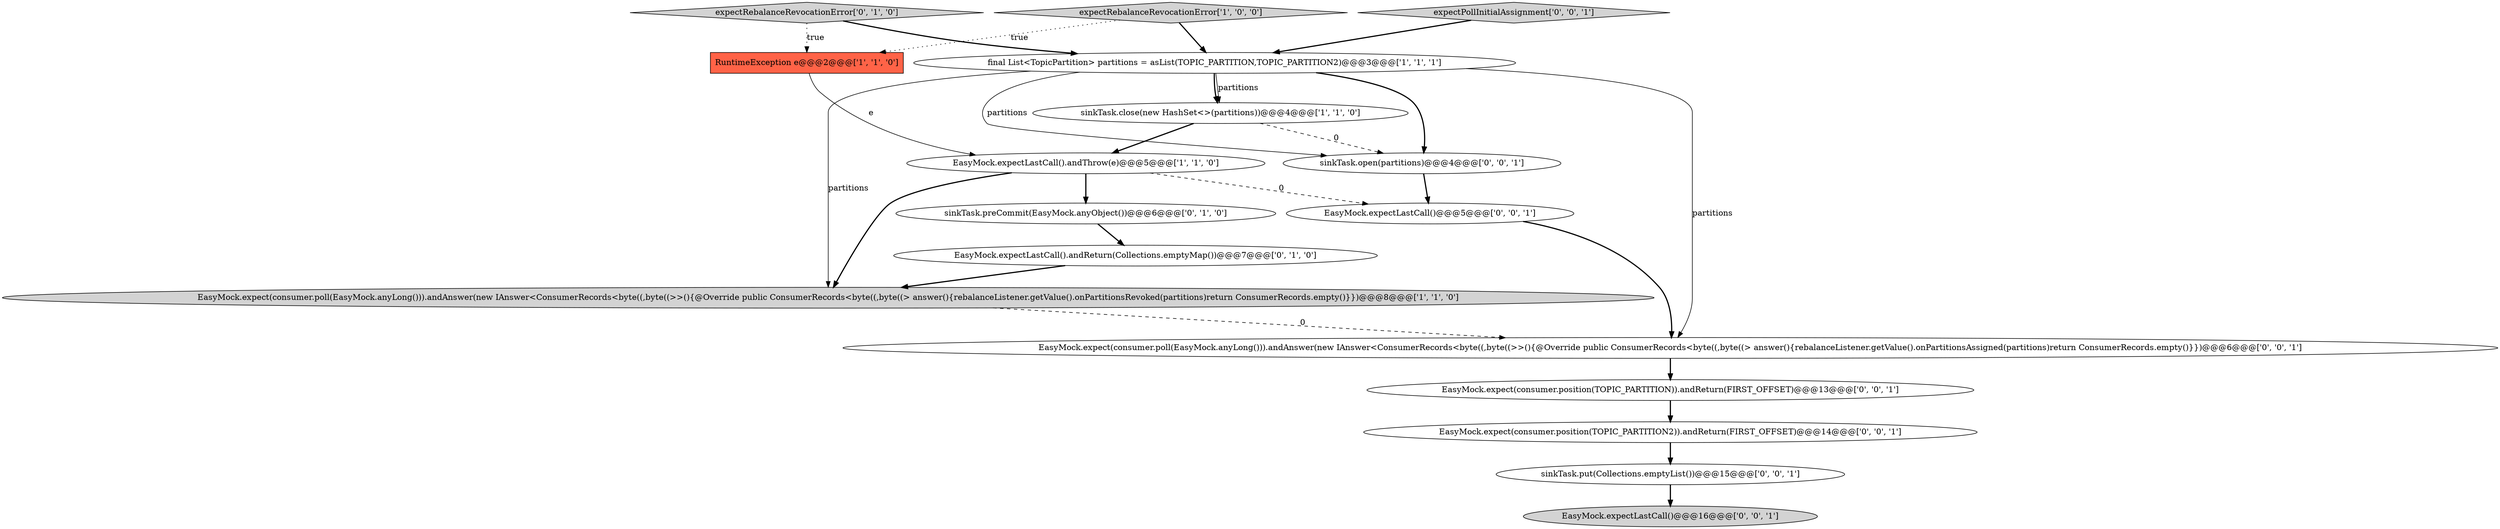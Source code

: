digraph {
9 [style = filled, label = "sinkTask.put(Collections.emptyList())@@@15@@@['0', '0', '1']", fillcolor = white, shape = ellipse image = "AAA0AAABBB3BBB"];
6 [style = filled, label = "EasyMock.expectLastCall().andReturn(Collections.emptyMap())@@@7@@@['0', '1', '0']", fillcolor = white, shape = ellipse image = "AAA1AAABBB2BBB"];
12 [style = filled, label = "expectPollInitialAssignment['0', '0', '1']", fillcolor = lightgray, shape = diamond image = "AAA0AAABBB3BBB"];
3 [style = filled, label = "expectRebalanceRevocationError['1', '0', '0']", fillcolor = lightgray, shape = diamond image = "AAA0AAABBB1BBB"];
1 [style = filled, label = "RuntimeException e@@@2@@@['1', '1', '0']", fillcolor = tomato, shape = box image = "AAA0AAABBB1BBB"];
4 [style = filled, label = "final List<TopicPartition> partitions = asList(TOPIC_PARTITION,TOPIC_PARTITION2)@@@3@@@['1', '1', '1']", fillcolor = white, shape = ellipse image = "AAA0AAABBB1BBB"];
2 [style = filled, label = "EasyMock.expectLastCall().andThrow(e)@@@5@@@['1', '1', '0']", fillcolor = white, shape = ellipse image = "AAA0AAABBB1BBB"];
8 [style = filled, label = "sinkTask.preCommit(EasyMock.anyObject())@@@6@@@['0', '1', '0']", fillcolor = white, shape = ellipse image = "AAA1AAABBB2BBB"];
0 [style = filled, label = "sinkTask.close(new HashSet<>(partitions))@@@4@@@['1', '1', '0']", fillcolor = white, shape = ellipse image = "AAA0AAABBB1BBB"];
5 [style = filled, label = "EasyMock.expect(consumer.poll(EasyMock.anyLong())).andAnswer(new IAnswer<ConsumerRecords<byte((,byte((>>(){@Override public ConsumerRecords<byte((,byte((> answer(){rebalanceListener.getValue().onPartitionsRevoked(partitions)return ConsumerRecords.empty()}})@@@8@@@['1', '1', '0']", fillcolor = lightgray, shape = ellipse image = "AAA0AAABBB1BBB"];
14 [style = filled, label = "EasyMock.expectLastCall()@@@16@@@['0', '0', '1']", fillcolor = lightgray, shape = ellipse image = "AAA0AAABBB3BBB"];
13 [style = filled, label = "EasyMock.expect(consumer.poll(EasyMock.anyLong())).andAnswer(new IAnswer<ConsumerRecords<byte((,byte((>>(){@Override public ConsumerRecords<byte((,byte((> answer(){rebalanceListener.getValue().onPartitionsAssigned(partitions)return ConsumerRecords.empty()}})@@@6@@@['0', '0', '1']", fillcolor = white, shape = ellipse image = "AAA0AAABBB3BBB"];
15 [style = filled, label = "sinkTask.open(partitions)@@@4@@@['0', '0', '1']", fillcolor = white, shape = ellipse image = "AAA0AAABBB3BBB"];
10 [style = filled, label = "EasyMock.expect(consumer.position(TOPIC_PARTITION)).andReturn(FIRST_OFFSET)@@@13@@@['0', '0', '1']", fillcolor = white, shape = ellipse image = "AAA0AAABBB3BBB"];
16 [style = filled, label = "EasyMock.expectLastCall()@@@5@@@['0', '0', '1']", fillcolor = white, shape = ellipse image = "AAA0AAABBB3BBB"];
11 [style = filled, label = "EasyMock.expect(consumer.position(TOPIC_PARTITION2)).andReturn(FIRST_OFFSET)@@@14@@@['0', '0', '1']", fillcolor = white, shape = ellipse image = "AAA0AAABBB3BBB"];
7 [style = filled, label = "expectRebalanceRevocationError['0', '1', '0']", fillcolor = lightgray, shape = diamond image = "AAA0AAABBB2BBB"];
5->13 [style = dashed, label="0"];
3->1 [style = dotted, label="true"];
2->5 [style = bold, label=""];
4->13 [style = solid, label="partitions"];
12->4 [style = bold, label=""];
1->2 [style = solid, label="e"];
11->9 [style = bold, label=""];
10->11 [style = bold, label=""];
7->1 [style = dotted, label="true"];
8->6 [style = bold, label=""];
16->13 [style = bold, label=""];
2->8 [style = bold, label=""];
2->16 [style = dashed, label="0"];
4->0 [style = solid, label="partitions"];
4->5 [style = solid, label="partitions"];
7->4 [style = bold, label=""];
15->16 [style = bold, label=""];
6->5 [style = bold, label=""];
4->15 [style = solid, label="partitions"];
9->14 [style = bold, label=""];
0->15 [style = dashed, label="0"];
0->2 [style = bold, label=""];
13->10 [style = bold, label=""];
4->15 [style = bold, label=""];
3->4 [style = bold, label=""];
4->0 [style = bold, label=""];
}
